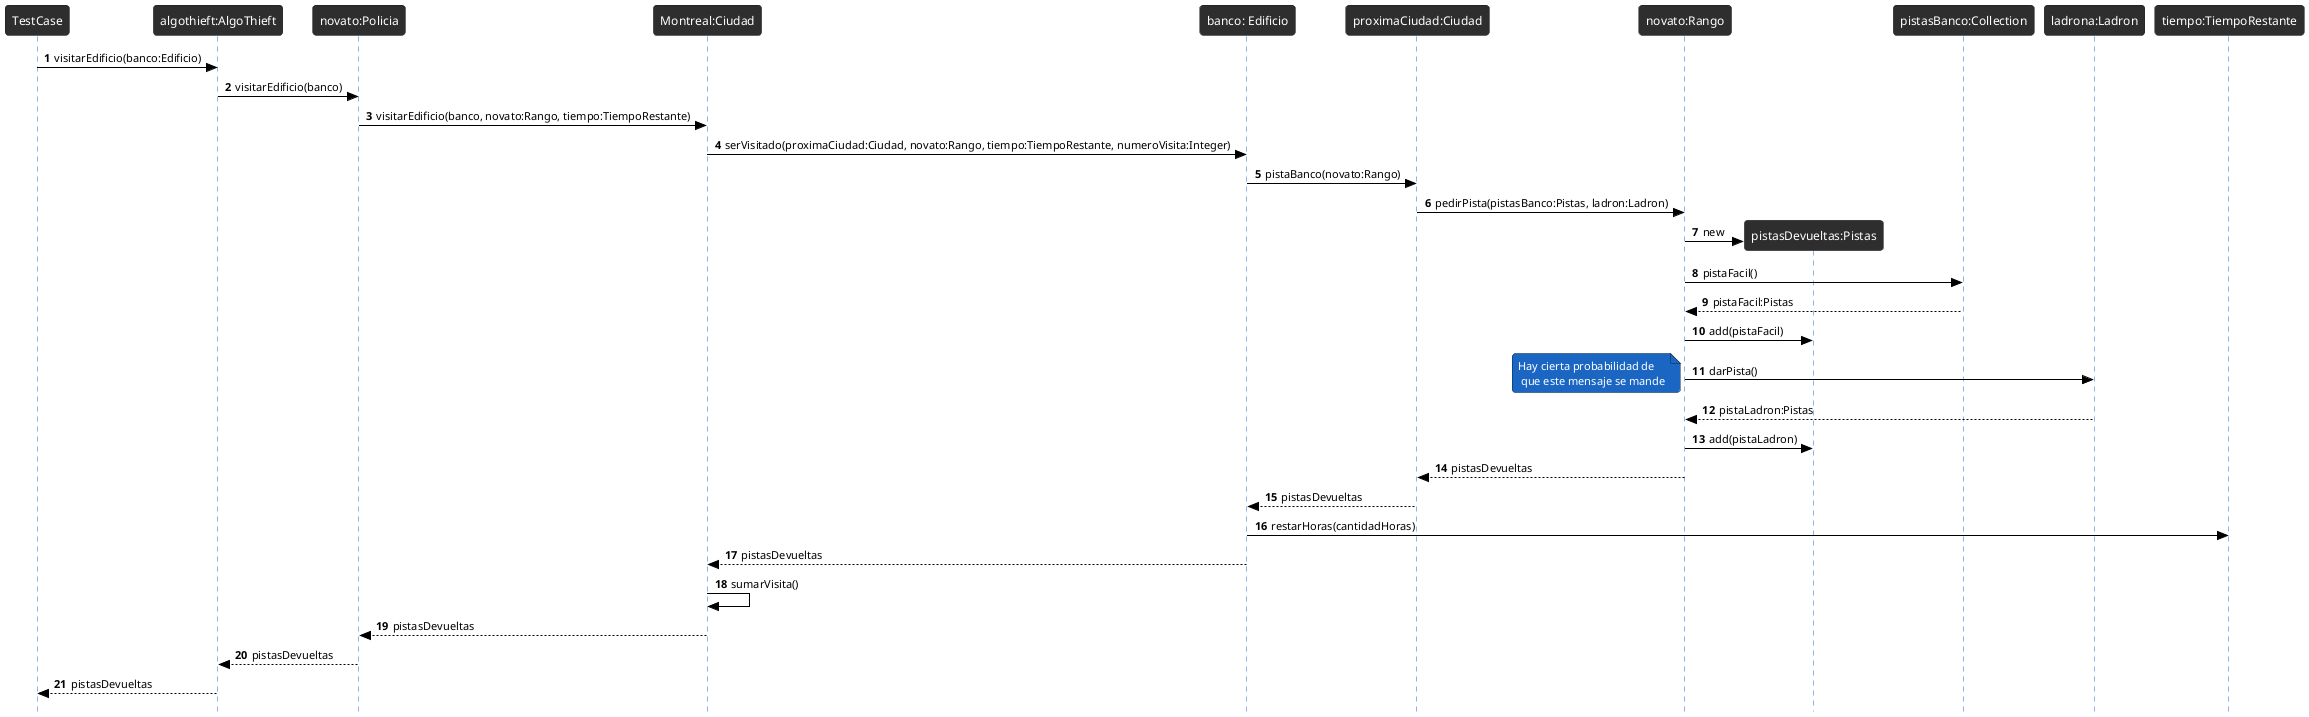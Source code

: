 @startuml

!theme reddress-darkblue
autonumber
skinparam style strictuml
skinparam BackGroundColor white
skinparam RoundCorner 7
skinparam SequenceGroupFontColor black
skinparam SequenceGroupBorderColor black
skinparam SequenceGroupBorderThickness 0.5
skinparam ArrowFontColor black
skinparam ArrowColor black
skinparam ActorFontColor black
skinparam participantFontSize 12
skinparam SequenceLifeLineBackGroundColor 2e2e2e

TestCase -> "algothieft:AlgoThieft" as algothieft: visitarEdificio(banco:Edificio)
algothieft -> "novato:Policia" as unPolicia: visitarEdificio(banco)
unPolicia -> "Montreal:Ciudad" as montreal : visitarEdificio(banco, novato:Rango, tiempo:TiempoRestante)
montreal ->"banco: Edificio" as edificio: serVisitado(proximaCiudad:Ciudad, novato:Rango, tiempo:TiempoRestante, numeroVisita:Integer)
edificio -> "proximaCiudad:Ciudad" as proximaCiudad : pistaBanco(novato:Rango)
proximaCiudad -> "novato:Rango" as rango : pedirPista(pistasBanco:Pistas, ladron:Ladron)

create "pistasDevueltas:Pistas" as pistasDevueltas
rango -> pistasDevueltas : new
rango -> "pistasBanco:Collection" as pistas: pistaFacil()
pistas --> rango :pistaFacil:Pistas
rango -> pistasDevueltas : add(pistaFacil)
rango -> "ladrona:Ladron" as ladron: darPista()
note left: Hay cierta probabilidad de\n que este mensaje se mande
ladron --> rango: pistaLadron:Pistas
rango -> pistasDevueltas : add(pistaLadron)
rango --> proximaCiudad: pistasDevueltas

proximaCiudad -->edificio : pistasDevueltas

edificio -> "tiempo:TiempoRestante" as tiempo: restarHoras(cantidadHoras)

montreal <-- edificio: pistasDevueltas
montreal -> montreal : sumarVisita()
unPolicia <-- montreal: pistasDevueltas
unPolicia --> algothieft: pistasDevueltas

TestCase <-- algothieft: pistasDevueltas

@enduml